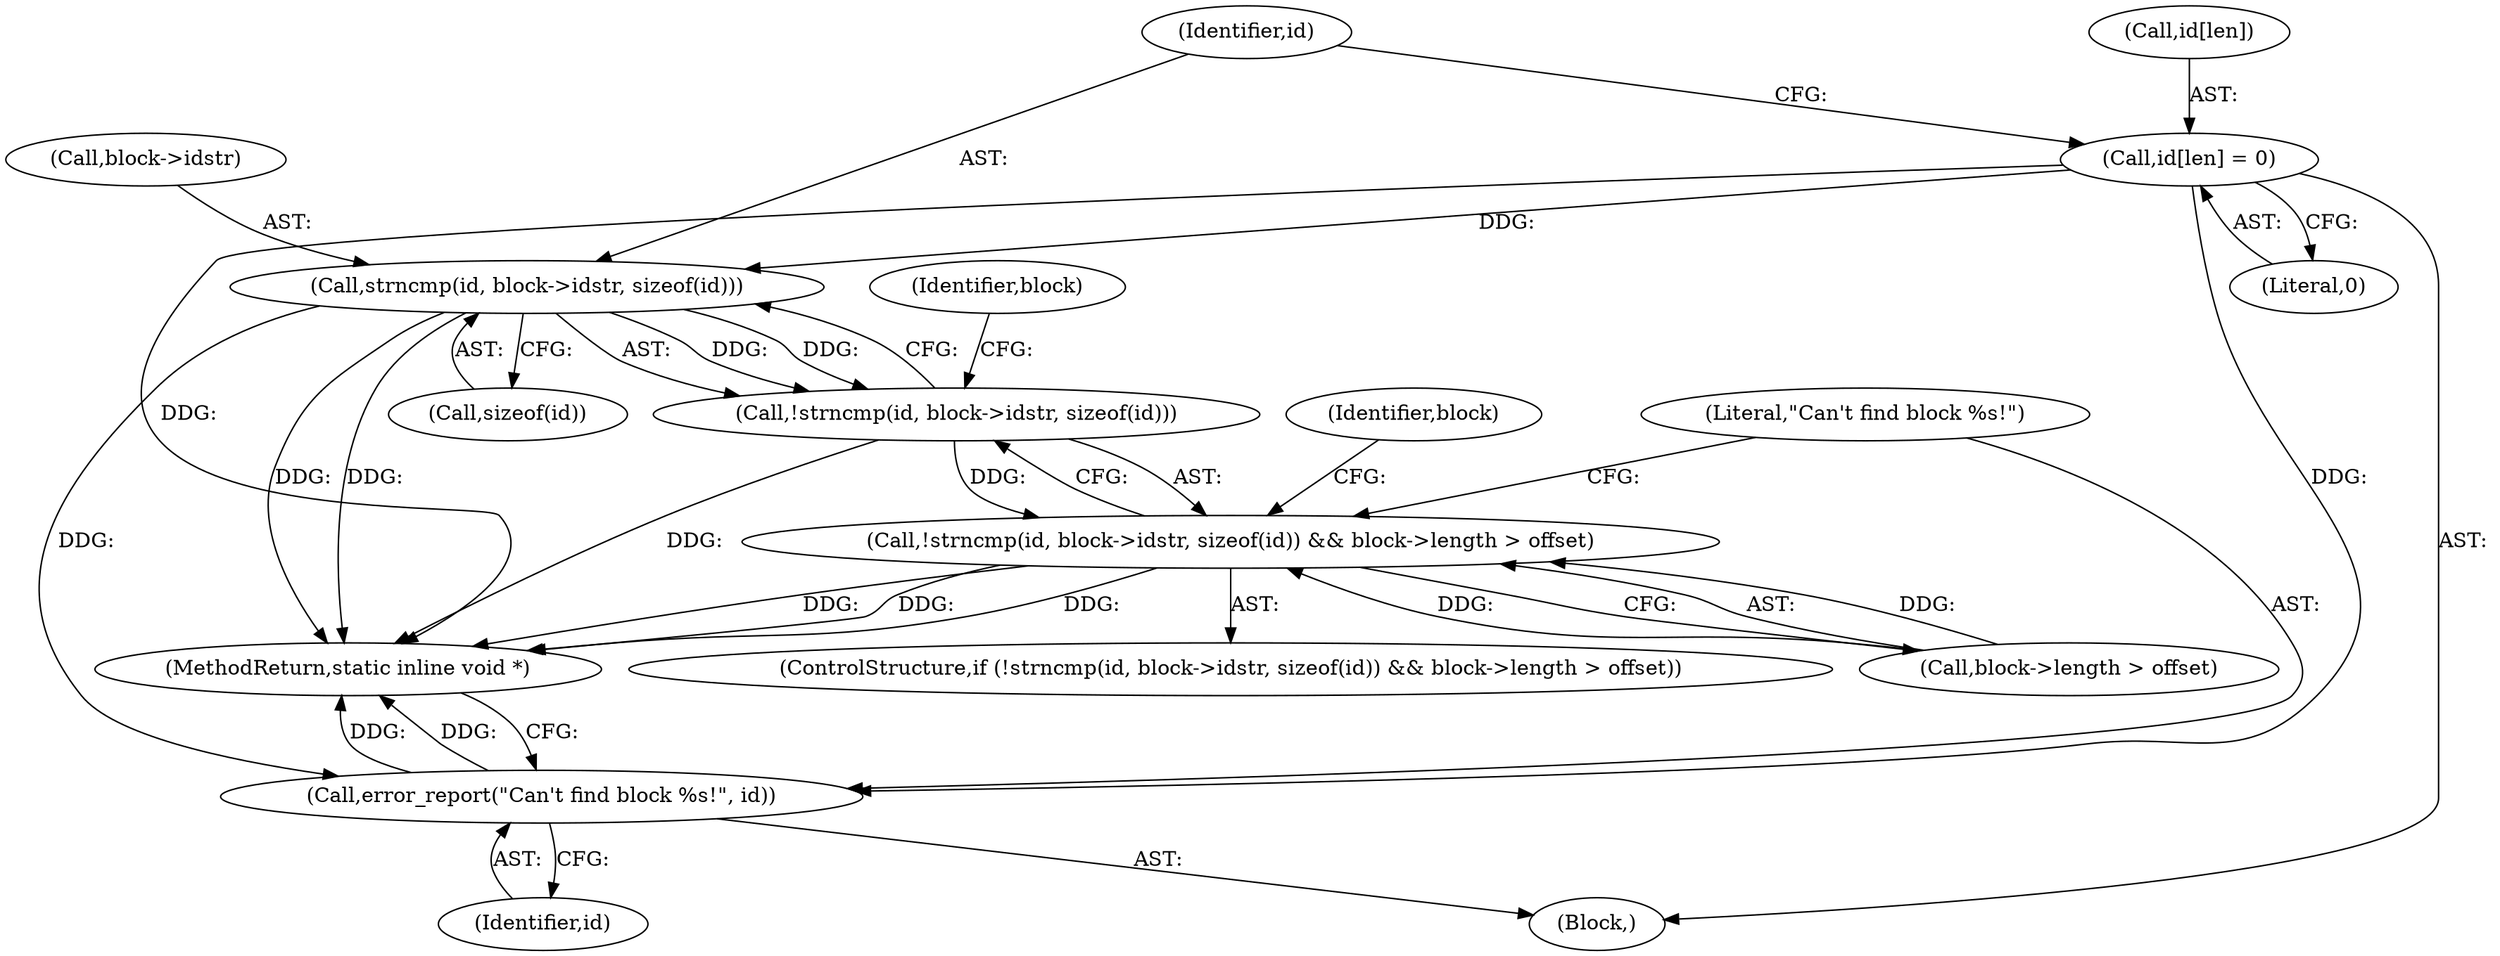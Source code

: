 digraph "0_qemu_0be839a2701369f669532ea5884c15bead1c6e08@array" {
"1000147" [label="(Call,id[len] = 0)"];
"1000156" [label="(Call,strncmp(id, block->idstr, sizeof(id)))"];
"1000155" [label="(Call,!strncmp(id, block->idstr, sizeof(id)))"];
"1000154" [label="(Call,!strncmp(id, block->idstr, sizeof(id)) && block->length > offset)"];
"1000176" [label="(Call,error_report(\"Can't find block %s!\", id))"];
"1000158" [label="(Call,block->idstr)"];
"1000153" [label="(ControlStructure,if (!strncmp(id, block->idstr, sizeof(id)) && block->length > offset))"];
"1000156" [label="(Call,strncmp(id, block->idstr, sizeof(id)))"];
"1000154" [label="(Call,!strncmp(id, block->idstr, sizeof(id)) && block->length > offset)"];
"1000173" [label="(Identifier,block)"];
"1000179" [label="(MethodReturn,static inline void *)"];
"1000163" [label="(Call,block->length > offset)"];
"1000177" [label="(Literal,\"Can't find block %s!\")"];
"1000178" [label="(Identifier,id)"];
"1000157" [label="(Identifier,id)"];
"1000161" [label="(Call,sizeof(id))"];
"1000148" [label="(Call,id[len])"];
"1000104" [label="(Block,)"];
"1000151" [label="(Literal,0)"];
"1000176" [label="(Call,error_report(\"Can't find block %s!\", id))"];
"1000165" [label="(Identifier,block)"];
"1000147" [label="(Call,id[len] = 0)"];
"1000155" [label="(Call,!strncmp(id, block->idstr, sizeof(id)))"];
"1000147" -> "1000104"  [label="AST: "];
"1000147" -> "1000151"  [label="CFG: "];
"1000148" -> "1000147"  [label="AST: "];
"1000151" -> "1000147"  [label="AST: "];
"1000157" -> "1000147"  [label="CFG: "];
"1000147" -> "1000179"  [label="DDG: "];
"1000147" -> "1000156"  [label="DDG: "];
"1000147" -> "1000176"  [label="DDG: "];
"1000156" -> "1000155"  [label="AST: "];
"1000156" -> "1000161"  [label="CFG: "];
"1000157" -> "1000156"  [label="AST: "];
"1000158" -> "1000156"  [label="AST: "];
"1000161" -> "1000156"  [label="AST: "];
"1000155" -> "1000156"  [label="CFG: "];
"1000156" -> "1000179"  [label="DDG: "];
"1000156" -> "1000179"  [label="DDG: "];
"1000156" -> "1000155"  [label="DDG: "];
"1000156" -> "1000155"  [label="DDG: "];
"1000156" -> "1000176"  [label="DDG: "];
"1000155" -> "1000154"  [label="AST: "];
"1000165" -> "1000155"  [label="CFG: "];
"1000154" -> "1000155"  [label="CFG: "];
"1000155" -> "1000179"  [label="DDG: "];
"1000155" -> "1000154"  [label="DDG: "];
"1000154" -> "1000153"  [label="AST: "];
"1000154" -> "1000163"  [label="CFG: "];
"1000163" -> "1000154"  [label="AST: "];
"1000173" -> "1000154"  [label="CFG: "];
"1000177" -> "1000154"  [label="CFG: "];
"1000154" -> "1000179"  [label="DDG: "];
"1000154" -> "1000179"  [label="DDG: "];
"1000154" -> "1000179"  [label="DDG: "];
"1000163" -> "1000154"  [label="DDG: "];
"1000163" -> "1000154"  [label="DDG: "];
"1000176" -> "1000104"  [label="AST: "];
"1000176" -> "1000178"  [label="CFG: "];
"1000177" -> "1000176"  [label="AST: "];
"1000178" -> "1000176"  [label="AST: "];
"1000179" -> "1000176"  [label="CFG: "];
"1000176" -> "1000179"  [label="DDG: "];
"1000176" -> "1000179"  [label="DDG: "];
}
